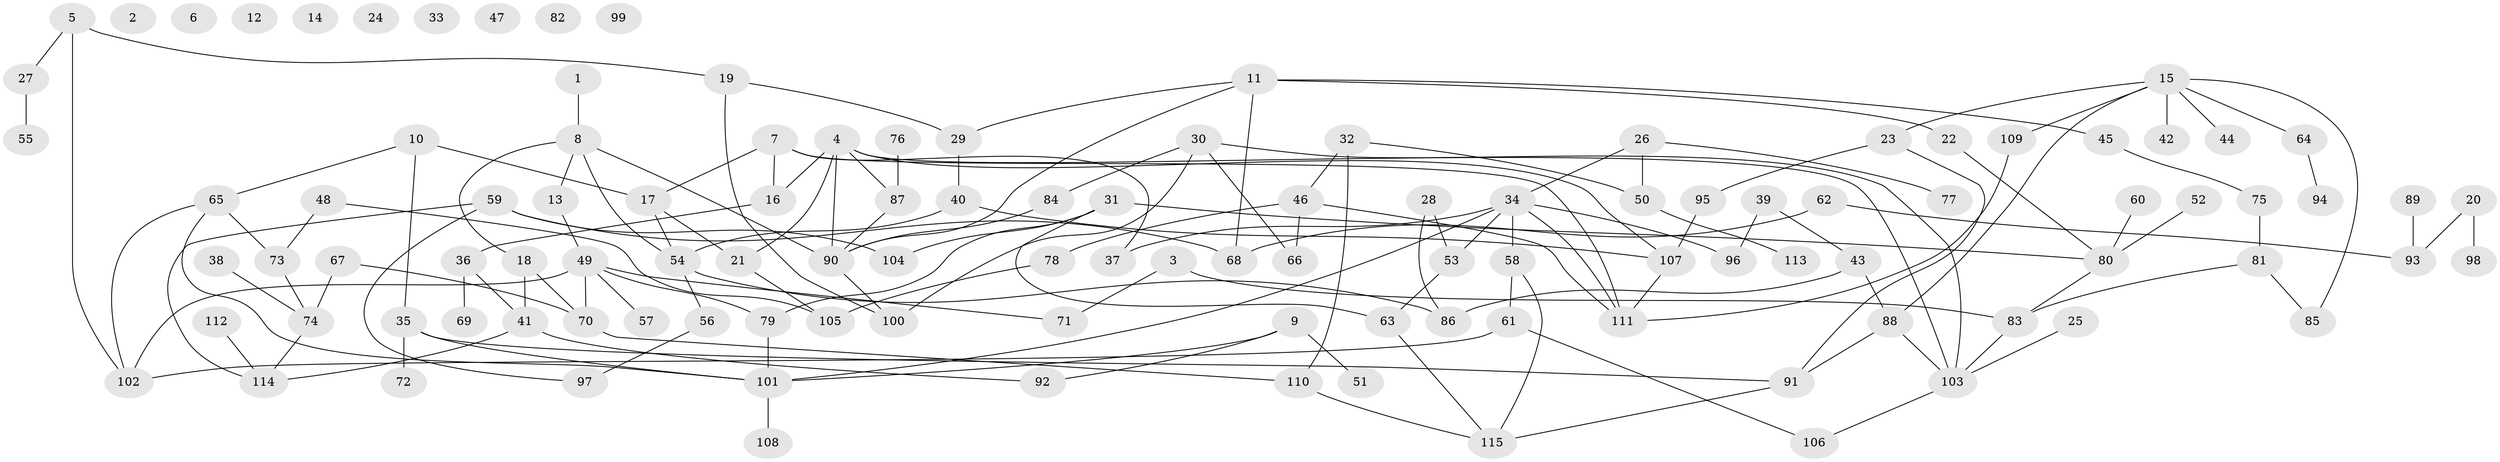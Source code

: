 // Generated by graph-tools (version 1.1) at 2025/33/03/09/25 02:33:38]
// undirected, 115 vertices, 151 edges
graph export_dot {
graph [start="1"]
  node [color=gray90,style=filled];
  1;
  2;
  3;
  4;
  5;
  6;
  7;
  8;
  9;
  10;
  11;
  12;
  13;
  14;
  15;
  16;
  17;
  18;
  19;
  20;
  21;
  22;
  23;
  24;
  25;
  26;
  27;
  28;
  29;
  30;
  31;
  32;
  33;
  34;
  35;
  36;
  37;
  38;
  39;
  40;
  41;
  42;
  43;
  44;
  45;
  46;
  47;
  48;
  49;
  50;
  51;
  52;
  53;
  54;
  55;
  56;
  57;
  58;
  59;
  60;
  61;
  62;
  63;
  64;
  65;
  66;
  67;
  68;
  69;
  70;
  71;
  72;
  73;
  74;
  75;
  76;
  77;
  78;
  79;
  80;
  81;
  82;
  83;
  84;
  85;
  86;
  87;
  88;
  89;
  90;
  91;
  92;
  93;
  94;
  95;
  96;
  97;
  98;
  99;
  100;
  101;
  102;
  103;
  104;
  105;
  106;
  107;
  108;
  109;
  110;
  111;
  112;
  113;
  114;
  115;
  1 -- 8;
  3 -- 71;
  3 -- 83;
  4 -- 16;
  4 -- 21;
  4 -- 87;
  4 -- 90;
  4 -- 103;
  4 -- 107;
  5 -- 19;
  5 -- 27;
  5 -- 102;
  7 -- 16;
  7 -- 17;
  7 -- 37;
  7 -- 111;
  8 -- 13;
  8 -- 18;
  8 -- 54;
  8 -- 90;
  9 -- 51;
  9 -- 92;
  9 -- 101;
  10 -- 17;
  10 -- 35;
  10 -- 65;
  11 -- 22;
  11 -- 29;
  11 -- 45;
  11 -- 68;
  11 -- 90;
  13 -- 49;
  15 -- 23;
  15 -- 42;
  15 -- 44;
  15 -- 64;
  15 -- 85;
  15 -- 88;
  15 -- 109;
  16 -- 36;
  17 -- 21;
  17 -- 54;
  18 -- 41;
  18 -- 70;
  19 -- 29;
  19 -- 100;
  20 -- 93;
  20 -- 98;
  21 -- 105;
  22 -- 80;
  23 -- 91;
  23 -- 95;
  25 -- 103;
  26 -- 34;
  26 -- 50;
  26 -- 77;
  27 -- 55;
  28 -- 53;
  28 -- 86;
  29 -- 40;
  30 -- 66;
  30 -- 84;
  30 -- 100;
  30 -- 103;
  31 -- 63;
  31 -- 79;
  31 -- 80;
  31 -- 104;
  32 -- 46;
  32 -- 50;
  32 -- 110;
  34 -- 37;
  34 -- 53;
  34 -- 58;
  34 -- 96;
  34 -- 101;
  34 -- 111;
  35 -- 72;
  35 -- 91;
  35 -- 101;
  36 -- 41;
  36 -- 69;
  38 -- 74;
  39 -- 43;
  39 -- 96;
  40 -- 54;
  40 -- 107;
  41 -- 92;
  41 -- 114;
  43 -- 86;
  43 -- 88;
  45 -- 75;
  46 -- 66;
  46 -- 78;
  46 -- 111;
  48 -- 73;
  48 -- 105;
  49 -- 57;
  49 -- 70;
  49 -- 71;
  49 -- 79;
  49 -- 102;
  50 -- 113;
  52 -- 80;
  53 -- 63;
  54 -- 56;
  54 -- 86;
  56 -- 97;
  58 -- 61;
  58 -- 115;
  59 -- 68;
  59 -- 97;
  59 -- 104;
  59 -- 114;
  60 -- 80;
  61 -- 102;
  61 -- 106;
  62 -- 68;
  62 -- 93;
  63 -- 115;
  64 -- 94;
  65 -- 73;
  65 -- 101;
  65 -- 102;
  67 -- 70;
  67 -- 74;
  70 -- 110;
  73 -- 74;
  74 -- 114;
  75 -- 81;
  76 -- 87;
  78 -- 105;
  79 -- 101;
  80 -- 83;
  81 -- 83;
  81 -- 85;
  83 -- 103;
  84 -- 90;
  87 -- 90;
  88 -- 91;
  88 -- 103;
  89 -- 93;
  90 -- 100;
  91 -- 115;
  95 -- 107;
  101 -- 108;
  103 -- 106;
  107 -- 111;
  109 -- 111;
  110 -- 115;
  112 -- 114;
}
